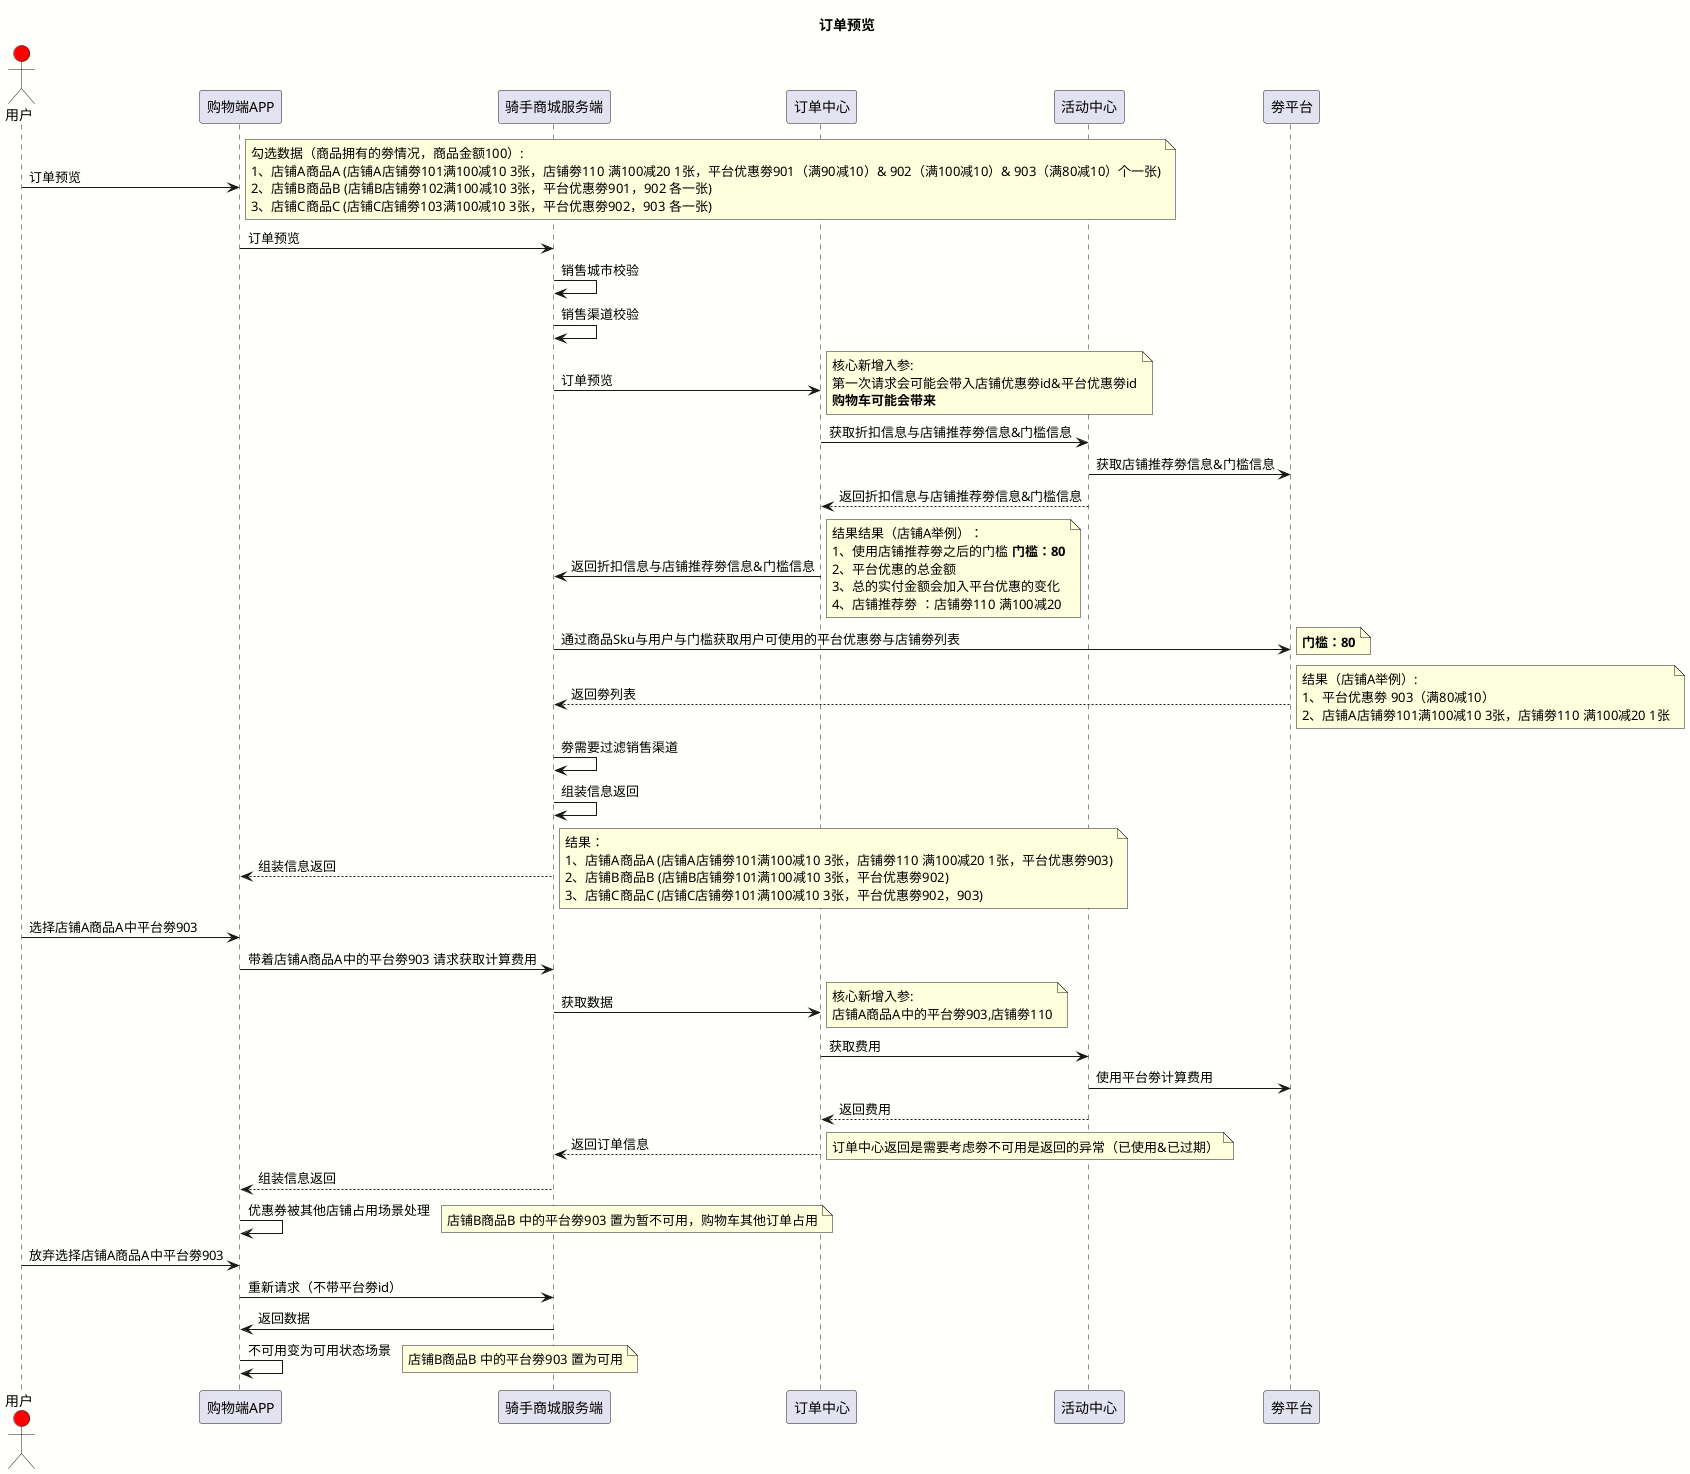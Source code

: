 @startuml
skinparam backgroundColor #FFFFFC
title 订单预览
actor 用户 #red

用户 -> 购物端APP: 订单预览
note right
勾选数据（商品拥有的劵情况，商品金额100）:
1、店铺A商品A (店铺A店铺劵101满100减10 3张，店铺劵110 满100减20 1张，平台优惠劵901（满90减10）& 902（满100减10）& 903（满80减10）个一张)
2、店铺B商品B (店铺B店铺劵102满100减10 3张，平台优惠劵901，902 各一张)
3、店铺C商品C (店铺C店铺劵103满100减10 3张，平台优惠劵902，903 各一张)
end note
购物端APP -> 骑手商城服务端 : 订单预览
骑手商城服务端 -> 骑手商城服务端 : 销售城市校验
骑手商城服务端 -> 骑手商城服务端 : 销售渠道校验

骑手商城服务端 -> 订单中心 : 订单预览
note right
核心新增入参:
第一次请求会可能会带入店铺优惠劵id&平台优惠劵id
<b>购物车可能会带来
end note

订单中心 -> 活动中心 : 获取折扣信息与店铺推荐劵信息&门槛信息
活动中心 -> 劵平台 : 获取店铺推荐劵信息&门槛信息
活动中心 --> 订单中心 : 返回折扣信息与店铺推荐劵信息&门槛信息
订单中心 -> 骑手商城服务端 : 返回折扣信息与店铺推荐劵信息&门槛信息
note right
结果结果（店铺A举例）：
1、使用店铺推荐劵之后的门槛 <b>门槛：80
2、平台优惠的总金额
3、总的实付金额会加入平台优惠的变化
4、店铺推荐劵 ：店铺劵110 满100减20
end note

骑手商城服务端 -> 劵平台 : 通过商品Sku与用户与门槛获取用户可使用的平台优惠劵与店铺劵列表
note right : <b>门槛：80
劵平台 --> 骑手商城服务端: 返回劵列表
note right
结果（店铺A举例）:
1、平台优惠劵 903（满80减10）
2、店铺A店铺劵101满100减10 3张，店铺劵110 满100减20 1张
end note

骑手商城服务端 -> 骑手商城服务端 : 劵需要过滤销售渠道
骑手商城服务端 -> 骑手商城服务端 : 组装信息返回
骑手商城服务端 -->购物端APP : 组装信息返回
note right
结果：
1、店铺A商品A (店铺A店铺劵101满100减10 3张，店铺劵110 满100减20 1张，平台优惠劵903)
2、店铺B商品B (店铺B店铺劵101满100减10 3张，平台优惠劵902)
3、店铺C商品C (店铺C店铺劵101满100减10 3张，平台优惠劵902，903)
end note
用户 -> 购物端APP: 选择店铺A商品A中平台劵903
购物端APP -> 骑手商城服务端 : 带着店铺A商品A中的平台劵903 请求获取计算费用

骑手商城服务端 -> 订单中心 : 获取数据
note right
核心新增入参:
店铺A商品A中的平台劵903,店铺劵110
end note

订单中心 -> 活动中心 : 获取费用
活动中心 -> 劵平台 : 使用平台劵计算费用
活动中心 --> 订单中心 : 返回费用
订单中心 --> 骑手商城服务端 : 返回订单信息
note right : 订单中心返回是需要考虑劵不可用是返回的异常（已使用&已过期）
骑手商城服务端 -->购物端APP : 组装信息返回
购物端APP -> 购物端APP: 优惠券被其他店铺占用场景处理
note right :店铺B商品B 中的平台劵903 置为暂不可用，购物车其他订单占用



用户 -> 购物端APP: 放弃选择店铺A商品A中平台劵903
购物端APP -> 骑手商城服务端 : 重新请求（不带平台劵id）
骑手商城服务端 -> 购物端APP : 返回数据
购物端APP -> 购物端APP : 不可用变为可用状态场景
note right :店铺B商品B 中的平台劵903 置为可用


@enduml